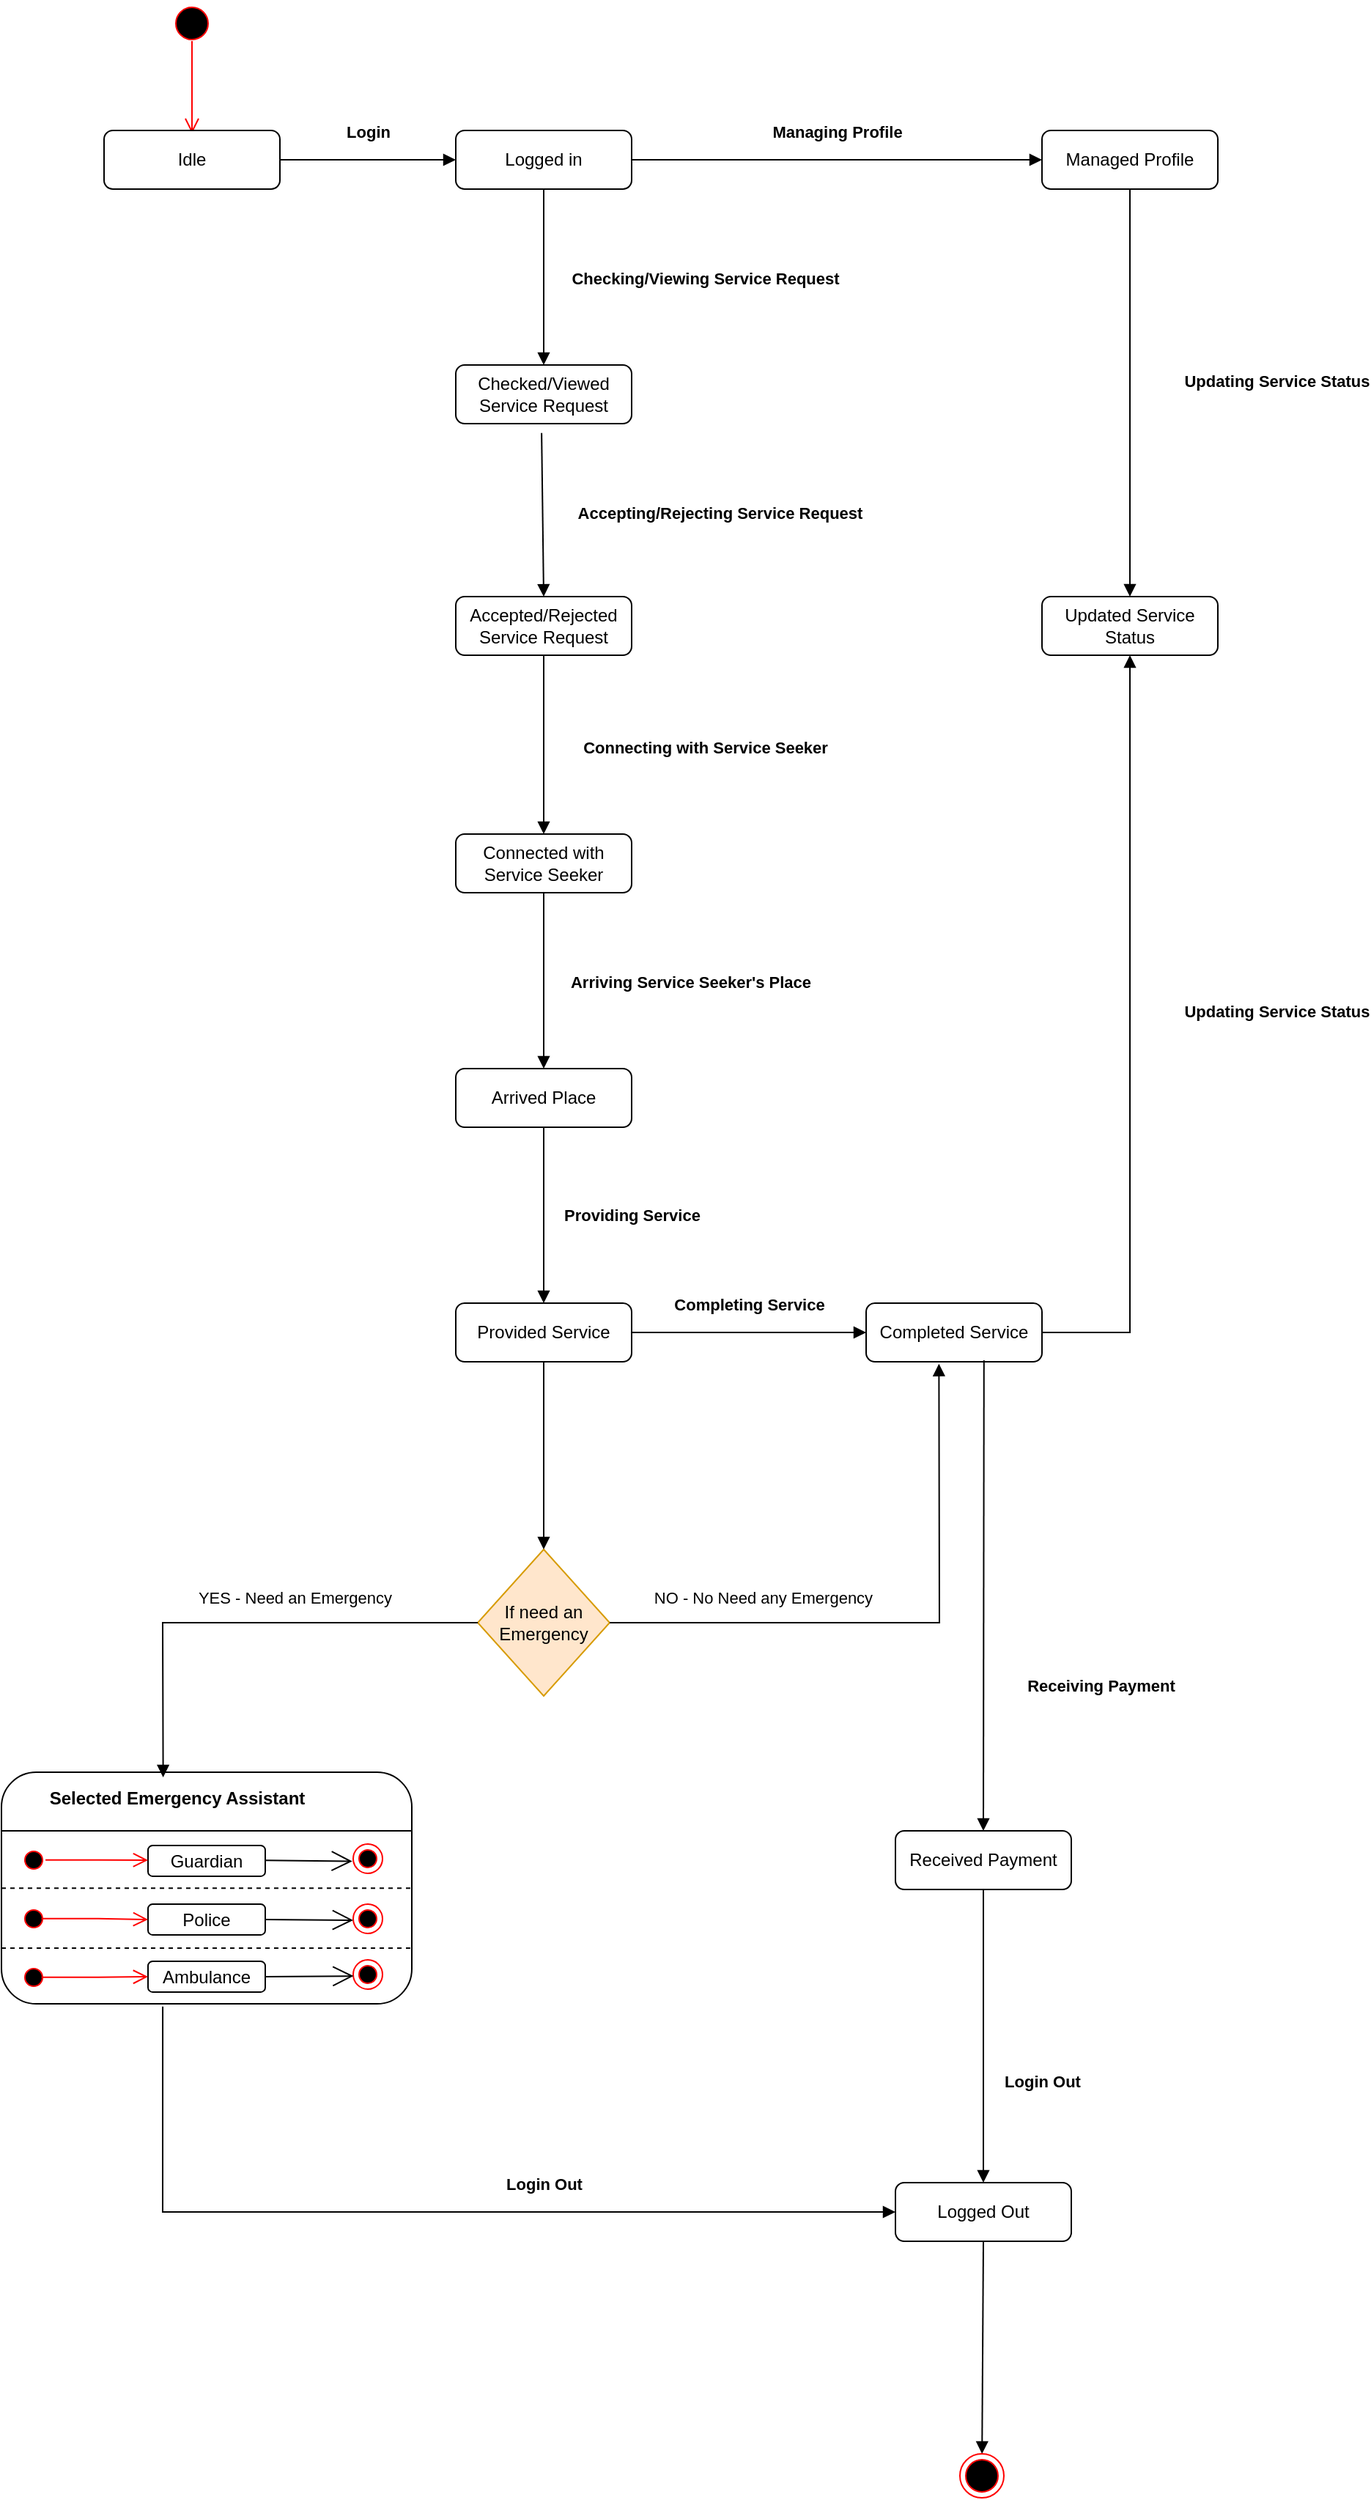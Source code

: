 <mxfile version="24.7.6">
  <diagram name="Page-1" id="jyMvZk-oaAMmgPRDSJ3N">
    <mxGraphModel dx="993" dy="558" grid="1" gridSize="10" guides="1" tooltips="1" connect="1" arrows="1" fold="1" page="1" pageScale="1" pageWidth="850" pageHeight="1100" math="0" shadow="0">
      <root>
        <mxCell id="0" />
        <mxCell id="1" parent="0" />
        <mxCell id="Hd3YsqLoLBnvvxdRsD4A-1" value="" style="ellipse;html=1;shape=startState;fillColor=#000000;strokeColor=#ff0000;" vertex="1" parent="1">
          <mxGeometry x="125" y="72" width="30" height="30" as="geometry" />
        </mxCell>
        <mxCell id="Hd3YsqLoLBnvvxdRsD4A-2" value="" style="edgeStyle=orthogonalEdgeStyle;html=1;verticalAlign=bottom;endArrow=open;endSize=8;strokeColor=#ff0000;rounded=0;" edge="1" parent="1">
          <mxGeometry relative="1" as="geometry">
            <mxPoint x="140" y="162" as="targetPoint" />
            <mxPoint x="140" y="99" as="sourcePoint" />
          </mxGeometry>
        </mxCell>
        <mxCell id="Hd3YsqLoLBnvvxdRsD4A-3" value="Idle" style="rounded=1;whiteSpace=wrap;html=1;" vertex="1" parent="1">
          <mxGeometry x="80" y="160" width="120" height="40" as="geometry" />
        </mxCell>
        <mxCell id="Hd3YsqLoLBnvvxdRsD4A-4" value="Logged in" style="rounded=1;whiteSpace=wrap;html=1;" vertex="1" parent="1">
          <mxGeometry x="320" y="160" width="120" height="40" as="geometry" />
        </mxCell>
        <mxCell id="Hd3YsqLoLBnvvxdRsD4A-5" value="Checked/Viewed Service Request" style="rounded=1;whiteSpace=wrap;html=1;" vertex="1" parent="1">
          <mxGeometry x="320" y="320" width="120" height="40" as="geometry" />
        </mxCell>
        <mxCell id="Hd3YsqLoLBnvvxdRsD4A-6" value="Accepted/Rejected Service Request" style="rounded=1;whiteSpace=wrap;html=1;" vertex="1" parent="1">
          <mxGeometry x="320" y="478" width="120" height="40" as="geometry" />
        </mxCell>
        <mxCell id="Hd3YsqLoLBnvvxdRsD4A-7" value="Managed Profile" style="rounded=1;whiteSpace=wrap;html=1;" vertex="1" parent="1">
          <mxGeometry x="720" y="160" width="120" height="40" as="geometry" />
        </mxCell>
        <mxCell id="Hd3YsqLoLBnvvxdRsD4A-8" value="Updated Service Status" style="rounded=1;whiteSpace=wrap;html=1;" vertex="1" parent="1">
          <mxGeometry x="720" y="478" width="120" height="40" as="geometry" />
        </mxCell>
        <mxCell id="Hd3YsqLoLBnvvxdRsD4A-9" value="Connected with Service Seeker" style="rounded=1;whiteSpace=wrap;html=1;" vertex="1" parent="1">
          <mxGeometry x="320" y="640" width="120" height="40" as="geometry" />
        </mxCell>
        <mxCell id="Hd3YsqLoLBnvvxdRsD4A-10" value="Arrived Place" style="rounded=1;whiteSpace=wrap;html=1;" vertex="1" parent="1">
          <mxGeometry x="320" y="800" width="120" height="40" as="geometry" />
        </mxCell>
        <mxCell id="Hd3YsqLoLBnvvxdRsD4A-11" value="Provided Service" style="rounded=1;whiteSpace=wrap;html=1;" vertex="1" parent="1">
          <mxGeometry x="320" y="960" width="120" height="40" as="geometry" />
        </mxCell>
        <mxCell id="Hd3YsqLoLBnvvxdRsD4A-12" value="Completed Service" style="rounded=1;whiteSpace=wrap;html=1;" vertex="1" parent="1">
          <mxGeometry x="600" y="960" width="120" height="40" as="geometry" />
        </mxCell>
        <mxCell id="Hd3YsqLoLBnvvxdRsD4A-16" value="If need an Emergency" style="rhombus;whiteSpace=wrap;html=1;fillColor=#ffe6cc;strokeColor=#d79b00;" vertex="1" parent="1">
          <mxGeometry x="335" y="1128" width="90" height="100" as="geometry" />
        </mxCell>
        <mxCell id="Hd3YsqLoLBnvvxdRsD4A-18" value="" style="rounded=1;whiteSpace=wrap;html=1;glass=0;movable=1;resizable=1;rotatable=1;deletable=1;editable=1;locked=0;connectable=1;" vertex="1" parent="1">
          <mxGeometry x="10" y="1280" width="280" height="158" as="geometry" />
        </mxCell>
        <mxCell id="Hd3YsqLoLBnvvxdRsD4A-19" value="&lt;b&gt;Login&lt;/b&gt;" style="html=1;verticalAlign=bottom;endArrow=block;curved=0;rounded=0;exitX=1;exitY=0.5;exitDx=0;exitDy=0;entryX=0;entryY=0.5;entryDx=0;entryDy=0;" edge="1" parent="1" source="Hd3YsqLoLBnvvxdRsD4A-3" target="Hd3YsqLoLBnvvxdRsD4A-4">
          <mxGeometry y="10" width="80" relative="1" as="geometry">
            <mxPoint x="210" y="179.57" as="sourcePoint" />
            <mxPoint x="290" y="179.57" as="targetPoint" />
            <mxPoint as="offset" />
          </mxGeometry>
        </mxCell>
        <mxCell id="Hd3YsqLoLBnvvxdRsD4A-20" value="&lt;b&gt;Managing Profile&lt;/b&gt;" style="html=1;verticalAlign=bottom;endArrow=block;curved=0;rounded=0;exitX=1;exitY=0.5;exitDx=0;exitDy=0;entryX=0;entryY=0.5;entryDx=0;entryDy=0;" edge="1" parent="1" source="Hd3YsqLoLBnvvxdRsD4A-4" target="Hd3YsqLoLBnvvxdRsD4A-7">
          <mxGeometry y="10" width="80" relative="1" as="geometry">
            <mxPoint x="500" y="170" as="sourcePoint" />
            <mxPoint x="620" y="170" as="targetPoint" />
            <mxPoint as="offset" />
          </mxGeometry>
        </mxCell>
        <mxCell id="Hd3YsqLoLBnvvxdRsD4A-21" value="&lt;b&gt;Checking/Viewing Service Request&lt;/b&gt;" style="html=1;verticalAlign=bottom;endArrow=block;curved=0;rounded=0;exitX=0.5;exitY=1;exitDx=0;exitDy=0;entryX=0.5;entryY=0;entryDx=0;entryDy=0;" edge="1" parent="1" source="Hd3YsqLoLBnvvxdRsD4A-4" target="Hd3YsqLoLBnvvxdRsD4A-5">
          <mxGeometry x="0.167" y="110" width="80" relative="1" as="geometry">
            <mxPoint x="350" y="280" as="sourcePoint" />
            <mxPoint x="470" y="280" as="targetPoint" />
            <mxPoint as="offset" />
          </mxGeometry>
        </mxCell>
        <mxCell id="Hd3YsqLoLBnvvxdRsD4A-22" value="&lt;b&gt;Updating Service Status&lt;/b&gt;" style="html=1;verticalAlign=bottom;endArrow=block;curved=0;rounded=0;exitX=0.5;exitY=1;exitDx=0;exitDy=0;entryX=0.5;entryY=0;entryDx=0;entryDy=0;" edge="1" parent="1" source="Hd3YsqLoLBnvvxdRsD4A-7" target="Hd3YsqLoLBnvvxdRsD4A-8">
          <mxGeometry x="0.007" y="100" width="80" relative="1" as="geometry">
            <mxPoint x="660" y="290" as="sourcePoint" />
            <mxPoint x="780" y="290" as="targetPoint" />
            <mxPoint as="offset" />
          </mxGeometry>
        </mxCell>
        <mxCell id="Hd3YsqLoLBnvvxdRsD4A-23" value="&lt;b&gt;Providing Service&lt;/b&gt;" style="html=1;verticalAlign=bottom;endArrow=block;curved=0;rounded=0;exitX=0.488;exitY=1.158;exitDx=0;exitDy=0;entryX=0.5;entryY=0;entryDx=0;entryDy=0;exitPerimeter=0;" edge="1" parent="1" source="Hd3YsqLoLBnvvxdRsD4A-5" target="Hd3YsqLoLBnvvxdRsD4A-6">
          <mxGeometry x="1" y="436" width="80" relative="1" as="geometry">
            <mxPoint x="400" y="440" as="sourcePoint" />
            <mxPoint x="520" y="440" as="targetPoint" />
            <mxPoint x="-376" y="437" as="offset" />
          </mxGeometry>
        </mxCell>
        <mxCell id="Hd3YsqLoLBnvvxdRsD4A-24" value="&lt;b&gt;Accepting/Rejecting Service Request&lt;/b&gt;" style="html=1;verticalAlign=bottom;endArrow=block;curved=0;rounded=0;exitX=0.5;exitY=1;exitDx=0;exitDy=0;" edge="1" parent="1" source="Hd3YsqLoLBnvvxdRsD4A-6" target="Hd3YsqLoLBnvvxdRsD4A-9">
          <mxGeometry x="-1" y="149" width="80" relative="1" as="geometry">
            <mxPoint x="400" y="550" as="sourcePoint" />
            <mxPoint x="401" y="662" as="targetPoint" />
            <mxPoint x="-29" y="-88" as="offset" />
          </mxGeometry>
        </mxCell>
        <mxCell id="Hd3YsqLoLBnvvxdRsD4A-25" value="&lt;b&gt;Connecting with Service Seeker&lt;/b&gt;" style="html=1;verticalAlign=bottom;endArrow=block;curved=0;rounded=0;exitX=0.5;exitY=1;exitDx=0;exitDy=0;entryX=0.5;entryY=0;entryDx=0;entryDy=0;" edge="1" parent="1">
          <mxGeometry x="-1" y="142" width="80" relative="1" as="geometry">
            <mxPoint x="380" y="680" as="sourcePoint" />
            <mxPoint x="380" y="800" as="targetPoint" />
            <mxPoint x="-32" y="-90" as="offset" />
          </mxGeometry>
        </mxCell>
        <mxCell id="Hd3YsqLoLBnvvxdRsD4A-26" value="&lt;b&gt;Arriving Service Seeker&#39;s Place&lt;/b&gt;" style="html=1;verticalAlign=bottom;endArrow=block;curved=0;rounded=0;exitX=0.5;exitY=1;exitDx=0;exitDy=0;entryX=0.5;entryY=0;entryDx=0;entryDy=0;" edge="1" parent="1" source="Hd3YsqLoLBnvvxdRsD4A-10" target="Hd3YsqLoLBnvvxdRsD4A-11">
          <mxGeometry x="-1" y="135" width="80" relative="1" as="geometry">
            <mxPoint x="400" y="860" as="sourcePoint" />
            <mxPoint x="400" y="980" as="targetPoint" />
            <mxPoint x="-35" y="-90" as="offset" />
          </mxGeometry>
        </mxCell>
        <mxCell id="Hd3YsqLoLBnvvxdRsD4A-27" value="&lt;b&gt;Completing Service&lt;/b&gt;" style="html=1;verticalAlign=bottom;endArrow=block;curved=0;rounded=0;exitX=1;exitY=0.5;exitDx=0;exitDy=0;entryX=0;entryY=0.5;entryDx=0;entryDy=0;" edge="1" parent="1" source="Hd3YsqLoLBnvvxdRsD4A-11" target="Hd3YsqLoLBnvvxdRsD4A-12">
          <mxGeometry y="10" width="80" relative="1" as="geometry">
            <mxPoint x="530" y="850" as="sourcePoint" />
            <mxPoint x="530" y="970" as="targetPoint" />
            <mxPoint as="offset" />
          </mxGeometry>
        </mxCell>
        <mxCell id="Hd3YsqLoLBnvvxdRsD4A-28" value="&lt;b&gt;Updating Service Status&lt;/b&gt;" style="html=1;verticalAlign=bottom;endArrow=block;curved=0;rounded=0;exitX=1;exitY=0.5;exitDx=0;exitDy=0;entryX=0.5;entryY=1;entryDx=0;entryDy=0;" edge="1" parent="1" source="Hd3YsqLoLBnvvxdRsD4A-12" target="Hd3YsqLoLBnvvxdRsD4A-8">
          <mxGeometry x="0.035" y="-100" width="80" relative="1" as="geometry">
            <mxPoint x="770" y="562" as="sourcePoint" />
            <mxPoint x="770" y="840" as="targetPoint" />
            <mxPoint as="offset" />
            <Array as="points">
              <mxPoint x="780" y="980" />
            </Array>
          </mxGeometry>
        </mxCell>
        <mxCell id="Hd3YsqLoLBnvvxdRsD4A-29" value="" style="html=1;verticalAlign=bottom;endArrow=block;curved=0;rounded=0;exitX=0.5;exitY=1;exitDx=0;exitDy=0;entryX=0.5;entryY=0;entryDx=0;entryDy=0;" edge="1" parent="1" source="Hd3YsqLoLBnvvxdRsD4A-11" target="Hd3YsqLoLBnvvxdRsD4A-16">
          <mxGeometry x="0.094" y="80" width="80" relative="1" as="geometry">
            <mxPoint x="390" y="1128" as="sourcePoint" />
            <mxPoint x="550" y="1128" as="targetPoint" />
            <mxPoint as="offset" />
          </mxGeometry>
        </mxCell>
        <mxCell id="Hd3YsqLoLBnvvxdRsD4A-30" value="NO - No Need any Emergency&amp;nbsp;" style="html=1;verticalAlign=bottom;endArrow=block;curved=0;rounded=0;exitX=1;exitY=0.5;exitDx=0;exitDy=0;entryX=0.414;entryY=1.033;entryDx=0;entryDy=0;entryPerimeter=0;" edge="1" parent="1" source="Hd3YsqLoLBnvvxdRsD4A-16" target="Hd3YsqLoLBnvvxdRsD4A-12">
          <mxGeometry x="-0.477" y="8" width="80" relative="1" as="geometry">
            <mxPoint x="560" y="1070" as="sourcePoint" />
            <mxPoint x="560" y="1198" as="targetPoint" />
            <mxPoint x="1" as="offset" />
            <Array as="points">
              <mxPoint x="650" y="1178" />
            </Array>
          </mxGeometry>
        </mxCell>
        <mxCell id="Hd3YsqLoLBnvvxdRsD4A-31" value="YES - Need an Emergency" style="html=1;verticalAlign=bottom;endArrow=block;curved=0;rounded=0;exitX=0;exitY=0.5;exitDx=0;exitDy=0;entryX=0.394;entryY=0.022;entryDx=0;entryDy=0;entryPerimeter=0;" edge="1" parent="1" source="Hd3YsqLoLBnvvxdRsD4A-16" target="Hd3YsqLoLBnvvxdRsD4A-18">
          <mxGeometry x="-0.215" y="-8" width="80" relative="1" as="geometry">
            <mxPoint x="220" y="1080" as="sourcePoint" />
            <mxPoint x="220" y="1208" as="targetPoint" />
            <mxPoint x="1" as="offset" />
            <Array as="points">
              <mxPoint x="120" y="1178" />
            </Array>
          </mxGeometry>
        </mxCell>
        <mxCell id="Hd3YsqLoLBnvvxdRsD4A-32" value="Received Payment" style="rounded=1;whiteSpace=wrap;html=1;" vertex="1" parent="1">
          <mxGeometry x="620" y="1320" width="120" height="40" as="geometry" />
        </mxCell>
        <mxCell id="Hd3YsqLoLBnvvxdRsD4A-33" value="Logged Out" style="rounded=1;whiteSpace=wrap;html=1;" vertex="1" parent="1">
          <mxGeometry x="620" y="1560" width="120" height="40" as="geometry" />
        </mxCell>
        <mxCell id="Hd3YsqLoLBnvvxdRsD4A-34" value="&lt;b&gt;Receiving Payment&lt;/b&gt;" style="html=1;verticalAlign=bottom;endArrow=block;curved=0;rounded=0;exitX=0.67;exitY=0.976;exitDx=0;exitDy=0;entryX=0.5;entryY=0;entryDx=0;entryDy=0;exitPerimeter=0;" edge="1" parent="1" source="Hd3YsqLoLBnvvxdRsD4A-12" target="Hd3YsqLoLBnvvxdRsD4A-32">
          <mxGeometry x="0.439" y="80" width="80" relative="1" as="geometry">
            <mxPoint x="660" y="1150" as="sourcePoint" />
            <mxPoint x="820" y="1150" as="targetPoint" />
            <mxPoint as="offset" />
          </mxGeometry>
        </mxCell>
        <mxCell id="Hd3YsqLoLBnvvxdRsD4A-35" value="&lt;b&gt;Login Out&lt;/b&gt;" style="html=1;verticalAlign=bottom;endArrow=block;curved=0;rounded=0;exitX=0.5;exitY=1;exitDx=0;exitDy=0;entryX=0.5;entryY=0;entryDx=0;entryDy=0;" edge="1" parent="1" source="Hd3YsqLoLBnvvxdRsD4A-32" target="Hd3YsqLoLBnvvxdRsD4A-33">
          <mxGeometry x="0.4" y="40" width="80" relative="1" as="geometry">
            <mxPoint x="720" y="1400" as="sourcePoint" />
            <mxPoint x="720" y="1721" as="targetPoint" />
            <mxPoint as="offset" />
          </mxGeometry>
        </mxCell>
        <mxCell id="Hd3YsqLoLBnvvxdRsD4A-36" value="&lt;b&gt;Login Out&lt;/b&gt;" style="html=1;verticalAlign=bottom;endArrow=block;curved=0;rounded=0;exitX=0.393;exitY=1.012;exitDx=0;exitDy=0;entryX=0;entryY=0.5;entryDx=0;entryDy=0;exitPerimeter=0;" edge="1" parent="1" source="Hd3YsqLoLBnvvxdRsD4A-18" target="Hd3YsqLoLBnvvxdRsD4A-33">
          <mxGeometry x="0.25" y="10" width="80" relative="1" as="geometry">
            <mxPoint x="378.89" y="1540" as="sourcePoint" />
            <mxPoint x="378.89" y="1740" as="targetPoint" />
            <mxPoint as="offset" />
            <Array as="points">
              <mxPoint x="120" y="1580" />
            </Array>
          </mxGeometry>
        </mxCell>
        <mxCell id="Hd3YsqLoLBnvvxdRsD4A-37" value="" style="html=1;verticalAlign=bottom;endArrow=block;curved=0;rounded=0;exitX=0.5;exitY=1;exitDx=0;exitDy=0;" edge="1" parent="1" source="Hd3YsqLoLBnvvxdRsD4A-33" target="Hd3YsqLoLBnvvxdRsD4A-39">
          <mxGeometry x="0.4" y="40" width="80" relative="1" as="geometry">
            <mxPoint x="679.38" y="1610" as="sourcePoint" />
            <mxPoint x="679" y="1760" as="targetPoint" />
            <mxPoint as="offset" />
          </mxGeometry>
        </mxCell>
        <mxCell id="Hd3YsqLoLBnvvxdRsD4A-39" value="" style="ellipse;html=1;shape=endState;fillColor=#000000;strokeColor=#ff0000;" vertex="1" parent="1">
          <mxGeometry x="664.0" y="1745" width="30" height="30" as="geometry" />
        </mxCell>
        <mxCell id="Hd3YsqLoLBnvvxdRsD4A-40" value="&lt;b&gt;Selected Emergency Assistant&lt;/b&gt;" style="text;html=1;align=center;verticalAlign=middle;whiteSpace=wrap;rounded=0;" vertex="1" parent="1">
          <mxGeometry x="40" y="1287" width="180" height="21" as="geometry" />
        </mxCell>
        <mxCell id="Hd3YsqLoLBnvvxdRsD4A-44" value="" style="endArrow=none;html=1;rounded=0;exitX=0;exitY=0.25;exitDx=0;exitDy=0;entryX=1;entryY=0.25;entryDx=0;entryDy=0;" edge="1" parent="1">
          <mxGeometry width="50" height="50" relative="1" as="geometry">
            <mxPoint x="10" y="1320" as="sourcePoint" />
            <mxPoint x="290" y="1320" as="targetPoint" />
          </mxGeometry>
        </mxCell>
        <mxCell id="Hd3YsqLoLBnvvxdRsD4A-45" value="" style="endArrow=none;dashed=1;html=1;rounded=0;exitX=0;exitY=0.5;exitDx=0;exitDy=0;entryX=1;entryY=0.5;entryDx=0;entryDy=0;" edge="1" parent="1">
          <mxGeometry width="50" height="50" relative="1" as="geometry">
            <mxPoint x="10" y="1359.17" as="sourcePoint" />
            <mxPoint x="290" y="1359.17" as="targetPoint" />
          </mxGeometry>
        </mxCell>
        <mxCell id="Hd3YsqLoLBnvvxdRsD4A-46" value="" style="endArrow=none;dashed=1;html=1;rounded=0;exitX=0;exitY=0.5;exitDx=0;exitDy=0;entryX=1;entryY=0.5;entryDx=0;entryDy=0;" edge="1" parent="1">
          <mxGeometry width="50" height="50" relative="1" as="geometry">
            <mxPoint x="10" y="1400" as="sourcePoint" />
            <mxPoint x="290" y="1400" as="targetPoint" />
          </mxGeometry>
        </mxCell>
        <mxCell id="Hd3YsqLoLBnvvxdRsD4A-47" value="Guardian" style="rounded=1;whiteSpace=wrap;html=1;" vertex="1" parent="1">
          <mxGeometry x="110" y="1330" width="80" height="21" as="geometry" />
        </mxCell>
        <mxCell id="Hd3YsqLoLBnvvxdRsD4A-48" value="" style="ellipse;html=1;shape=startState;fillColor=#000000;strokeColor=#ff0000;" vertex="1" parent="1">
          <mxGeometry x="22" y="1330" width="20" height="20" as="geometry" />
        </mxCell>
        <mxCell id="Hd3YsqLoLBnvvxdRsD4A-49" value="" style="edgeStyle=orthogonalEdgeStyle;html=1;verticalAlign=bottom;endArrow=open;endSize=8;strokeColor=#ff0000;rounded=0;exitX=0.902;exitY=0.495;exitDx=0;exitDy=0;exitPerimeter=0;" edge="1" parent="1" source="Hd3YsqLoLBnvvxdRsD4A-48">
          <mxGeometry relative="1" as="geometry">
            <mxPoint x="110" y="1340" as="targetPoint" />
            <mxPoint x="143" y="1370" as="sourcePoint" />
            <Array as="points" />
          </mxGeometry>
        </mxCell>
        <mxCell id="Hd3YsqLoLBnvvxdRsD4A-50" value="" style="endArrow=open;endFill=1;endSize=12;html=1;rounded=0;fontSize=12;curved=1;exitX=1;exitY=0.5;exitDx=0;exitDy=0;entryX=-0.031;entryY=0.588;entryDx=0;entryDy=0;entryPerimeter=0;" edge="1" parent="1" target="Hd3YsqLoLBnvvxdRsD4A-51">
          <mxGeometry width="160" relative="1" as="geometry">
            <mxPoint x="190" y="1340.08" as="sourcePoint" />
            <mxPoint x="246" y="1340.08" as="targetPoint" />
          </mxGeometry>
        </mxCell>
        <mxCell id="Hd3YsqLoLBnvvxdRsD4A-51" value="" style="ellipse;html=1;shape=endState;fillColor=#000000;strokeColor=#ff0000;" vertex="1" parent="1">
          <mxGeometry x="250" y="1329" width="20" height="20" as="geometry" />
        </mxCell>
        <mxCell id="Hd3YsqLoLBnvvxdRsD4A-53" value="" style="ellipse;html=1;shape=startState;fillColor=#000000;strokeColor=#ff0000;" vertex="1" parent="1">
          <mxGeometry x="22" y="1370" width="20" height="20" as="geometry" />
        </mxCell>
        <mxCell id="Hd3YsqLoLBnvvxdRsD4A-54" value="" style="ellipse;html=1;shape=startState;fillColor=#000000;strokeColor=#ff0000;" vertex="1" parent="1">
          <mxGeometry x="22" y="1410" width="20" height="20" as="geometry" />
        </mxCell>
        <mxCell id="Hd3YsqLoLBnvvxdRsD4A-55" value="Police" style="rounded=1;whiteSpace=wrap;html=1;" vertex="1" parent="1">
          <mxGeometry x="110" y="1370" width="80" height="21" as="geometry" />
        </mxCell>
        <mxCell id="Hd3YsqLoLBnvvxdRsD4A-56" value="Ambulance" style="rounded=1;whiteSpace=wrap;html=1;" vertex="1" parent="1">
          <mxGeometry x="110" y="1409" width="80" height="21" as="geometry" />
        </mxCell>
        <mxCell id="Hd3YsqLoLBnvvxdRsD4A-57" value="" style="edgeStyle=orthogonalEdgeStyle;html=1;verticalAlign=bottom;endArrow=open;endSize=8;strokeColor=#ff0000;rounded=0;exitX=0.764;exitY=0.495;exitDx=0;exitDy=0;exitPerimeter=0;entryX=0;entryY=0.5;entryDx=0;entryDy=0;" edge="1" parent="1" source="Hd3YsqLoLBnvvxdRsD4A-53" target="Hd3YsqLoLBnvvxdRsD4A-55">
          <mxGeometry relative="1" as="geometry">
            <mxPoint x="112" y="1379.84" as="targetPoint" />
            <mxPoint x="42" y="1379.84" as="sourcePoint" />
            <Array as="points" />
          </mxGeometry>
        </mxCell>
        <mxCell id="Hd3YsqLoLBnvvxdRsD4A-58" value="" style="edgeStyle=orthogonalEdgeStyle;html=1;verticalAlign=bottom;endArrow=open;endSize=8;strokeColor=#ff0000;rounded=0;exitX=0.764;exitY=0.495;exitDx=0;exitDy=0;exitPerimeter=0;entryX=0;entryY=0.5;entryDx=0;entryDy=0;" edge="1" parent="1" source="Hd3YsqLoLBnvvxdRsD4A-54" target="Hd3YsqLoLBnvvxdRsD4A-56">
          <mxGeometry relative="1" as="geometry">
            <mxPoint x="110" y="1429.84" as="targetPoint" />
            <mxPoint x="40" y="1429.84" as="sourcePoint" />
            <Array as="points" />
          </mxGeometry>
        </mxCell>
        <mxCell id="Hd3YsqLoLBnvvxdRsD4A-59" value="" style="ellipse;html=1;shape=endState;fillColor=#000000;strokeColor=#ff0000;" vertex="1" parent="1">
          <mxGeometry x="250" y="1408" width="20" height="20" as="geometry" />
        </mxCell>
        <mxCell id="Hd3YsqLoLBnvvxdRsD4A-60" value="" style="ellipse;html=1;shape=endState;fillColor=#000000;strokeColor=#ff0000;" vertex="1" parent="1">
          <mxGeometry x="250" y="1370" width="20" height="20" as="geometry" />
        </mxCell>
        <mxCell id="Hd3YsqLoLBnvvxdRsD4A-61" value="" style="endArrow=open;endFill=1;endSize=12;html=1;rounded=0;fontSize=12;curved=1;exitX=1;exitY=0.5;exitDx=0;exitDy=0;entryX=-0.031;entryY=0.588;entryDx=0;entryDy=0;entryPerimeter=0;" edge="1" parent="1" source="Hd3YsqLoLBnvvxdRsD4A-55">
          <mxGeometry width="160" relative="1" as="geometry">
            <mxPoint x="191" y="1380.04" as="sourcePoint" />
            <mxPoint x="250" y="1380.96" as="targetPoint" />
          </mxGeometry>
        </mxCell>
        <mxCell id="Hd3YsqLoLBnvvxdRsD4A-62" value="" style="endArrow=open;endFill=1;endSize=12;html=1;rounded=0;fontSize=12;curved=1;exitX=1;exitY=0.5;exitDx=0;exitDy=0;entryX=0.012;entryY=0.553;entryDx=0;entryDy=0;entryPerimeter=0;" edge="1" parent="1" source="Hd3YsqLoLBnvvxdRsD4A-56" target="Hd3YsqLoLBnvvxdRsD4A-59">
          <mxGeometry width="160" relative="1" as="geometry">
            <mxPoint x="200" y="1417.54" as="sourcePoint" />
            <mxPoint x="259" y="1418.46" as="targetPoint" />
          </mxGeometry>
        </mxCell>
      </root>
    </mxGraphModel>
  </diagram>
</mxfile>
